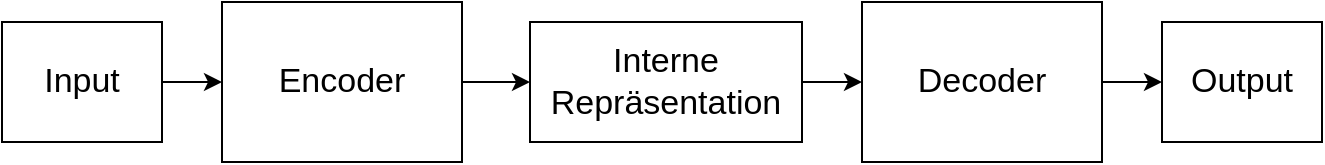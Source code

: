 <mxfile version="18.0.2" type="github">
  <diagram id="BWKZa9X7t8-dgZZ7GLDp" name="Page-1">
    <mxGraphModel dx="711" dy="627" grid="0" gridSize="10" guides="1" tooltips="1" connect="1" arrows="1" fold="1" page="1" pageScale="1" pageWidth="827" pageHeight="1169" math="0" shadow="0">
      <root>
        <mxCell id="0" />
        <mxCell id="1" parent="0" />
        <mxCell id="e4UANhz37ySpnkhJX2zU-6" value="" style="edgeStyle=orthogonalEdgeStyle;rounded=0;orthogonalLoop=1;jettySize=auto;html=1;strokeColor=#000000;fontColor=#000000;strokeWidth=1;fontSize=17;fontStyle=0" parent="1" source="e4UANhz37ySpnkhJX2zU-1" target="e4UANhz37ySpnkhJX2zU-2" edge="1">
          <mxGeometry relative="1" as="geometry" />
        </mxCell>
        <mxCell id="e4UANhz37ySpnkhJX2zU-1" value="&lt;font style=&quot;font-size: 17px;&quot;&gt;Input&lt;/font&gt;" style="text;html=1;strokeColor=#000000;fillColor=#FFFFFF;align=center;verticalAlign=middle;whiteSpace=wrap;rounded=0;fontColor=#000000;strokeWidth=1;fontSize=17;fontStyle=0" parent="1" vertex="1">
          <mxGeometry x="50" y="130" width="80" height="60" as="geometry" />
        </mxCell>
        <mxCell id="e4UANhz37ySpnkhJX2zU-7" value="" style="edgeStyle=orthogonalEdgeStyle;rounded=0;orthogonalLoop=1;jettySize=auto;html=1;strokeColor=#000000;fontColor=#000000;strokeWidth=1;fontSize=17;fontStyle=0" parent="1" source="e4UANhz37ySpnkhJX2zU-2" target="e4UANhz37ySpnkhJX2zU-3" edge="1">
          <mxGeometry relative="1" as="geometry" />
        </mxCell>
        <mxCell id="e4UANhz37ySpnkhJX2zU-2" value="&lt;font style=&quot;font-size: 17px;&quot;&gt;Encoder&lt;/font&gt;" style="rounded=0;whiteSpace=wrap;html=1;strokeColor=#000000;fontColor=#000000;strokeWidth=1;fontSize=17;fontStyle=0" parent="1" vertex="1">
          <mxGeometry x="160" y="120" width="120" height="80" as="geometry" />
        </mxCell>
        <mxCell id="e4UANhz37ySpnkhJX2zU-8" value="" style="edgeStyle=orthogonalEdgeStyle;rounded=0;orthogonalLoop=1;jettySize=auto;html=1;strokeColor=#000000;fontColor=#000000;strokeWidth=1;fontSize=17;fontStyle=0;exitX=1;exitY=0.5;exitDx=0;exitDy=0;" parent="1" source="e4UANhz37ySpnkhJX2zU-3" target="e4UANhz37ySpnkhJX2zU-4" edge="1">
          <mxGeometry relative="1" as="geometry">
            <mxPoint x="460" y="160" as="sourcePoint" />
          </mxGeometry>
        </mxCell>
        <mxCell id="e4UANhz37ySpnkhJX2zU-3" value="&lt;div style=&quot;font-size: 17px;&quot;&gt;Interne&lt;/div&gt;&lt;div style=&quot;font-size: 17px;&quot;&gt;Repräsentation&lt;br style=&quot;font-size: 17px;&quot;&gt;&lt;/div&gt;" style="text;html=1;strokeColor=#000000;fillColor=#FFFFFF;align=center;verticalAlign=middle;whiteSpace=wrap;rounded=0;strokeWidth=1;fontColor=#000000;fontSize=17;fontStyle=0" parent="1" vertex="1">
          <mxGeometry x="314" y="130" width="136" height="60" as="geometry" />
        </mxCell>
        <mxCell id="e4UANhz37ySpnkhJX2zU-9" value="" style="edgeStyle=orthogonalEdgeStyle;rounded=0;orthogonalLoop=1;jettySize=auto;html=1;strokeColor=#000000;fontColor=#000000;strokeWidth=1;fontSize=17;fontStyle=0" parent="1" source="e4UANhz37ySpnkhJX2zU-4" target="e4UANhz37ySpnkhJX2zU-5" edge="1">
          <mxGeometry relative="1" as="geometry" />
        </mxCell>
        <mxCell id="e4UANhz37ySpnkhJX2zU-4" value="&lt;font style=&quot;font-size: 17px;&quot;&gt;Decoder&lt;/font&gt;" style="rounded=0;whiteSpace=wrap;html=1;strokeColor=#000000;fontColor=#000000;strokeWidth=1;fontSize=17;fontStyle=0" parent="1" vertex="1">
          <mxGeometry x="480" y="120" width="120" height="80" as="geometry" />
        </mxCell>
        <mxCell id="e4UANhz37ySpnkhJX2zU-5" value="&lt;font style=&quot;font-size: 17px;&quot;&gt;Output&lt;/font&gt;" style="text;html=1;strokeColor=#000000;fillColor=#FFFFFF;align=center;verticalAlign=middle;whiteSpace=wrap;rounded=0;fontColor=#000000;strokeWidth=1;fontSize=17;fontStyle=0" parent="1" vertex="1">
          <mxGeometry x="630" y="130" width="80" height="60" as="geometry" />
        </mxCell>
      </root>
    </mxGraphModel>
  </diagram>
</mxfile>
